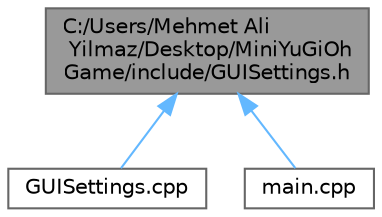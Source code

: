 digraph "C:/Users/Mehmet Ali Yilmaz/Desktop/MiniYuGiOhGame/include/GUISettings.h"
{
 // LATEX_PDF_SIZE
  bgcolor="transparent";
  edge [fontname=Helvetica,fontsize=10,labelfontname=Helvetica,labelfontsize=10];
  node [fontname=Helvetica,fontsize=10,shape=box,height=0.2,width=0.4];
  Node1 [id="Node000001",label="C:/Users/Mehmet Ali\l Yilmaz/Desktop/MiniYuGiOh\lGame/include/GUISettings.h",height=0.2,width=0.4,color="gray40", fillcolor="grey60", style="filled", fontcolor="black",tooltip="This file contains the GUISettings class which handles the GUI settings of the MiniYugioh game."];
  Node1 -> Node2 [id="edge1_Node000001_Node000002",dir="back",color="steelblue1",style="solid",tooltip=" "];
  Node2 [id="Node000002",label="GUISettings.cpp",height=0.2,width=0.4,color="grey40", fillcolor="white", style="filled",URL="$_g_u_i_settings_8cpp.html",tooltip=" "];
  Node1 -> Node3 [id="edge2_Node000001_Node000003",dir="back",color="steelblue1",style="solid",tooltip=" "];
  Node3 [id="Node000003",label="main.cpp",height=0.2,width=0.4,color="grey40", fillcolor="white", style="filled",URL="$main_8cpp.html",tooltip=" "];
}
